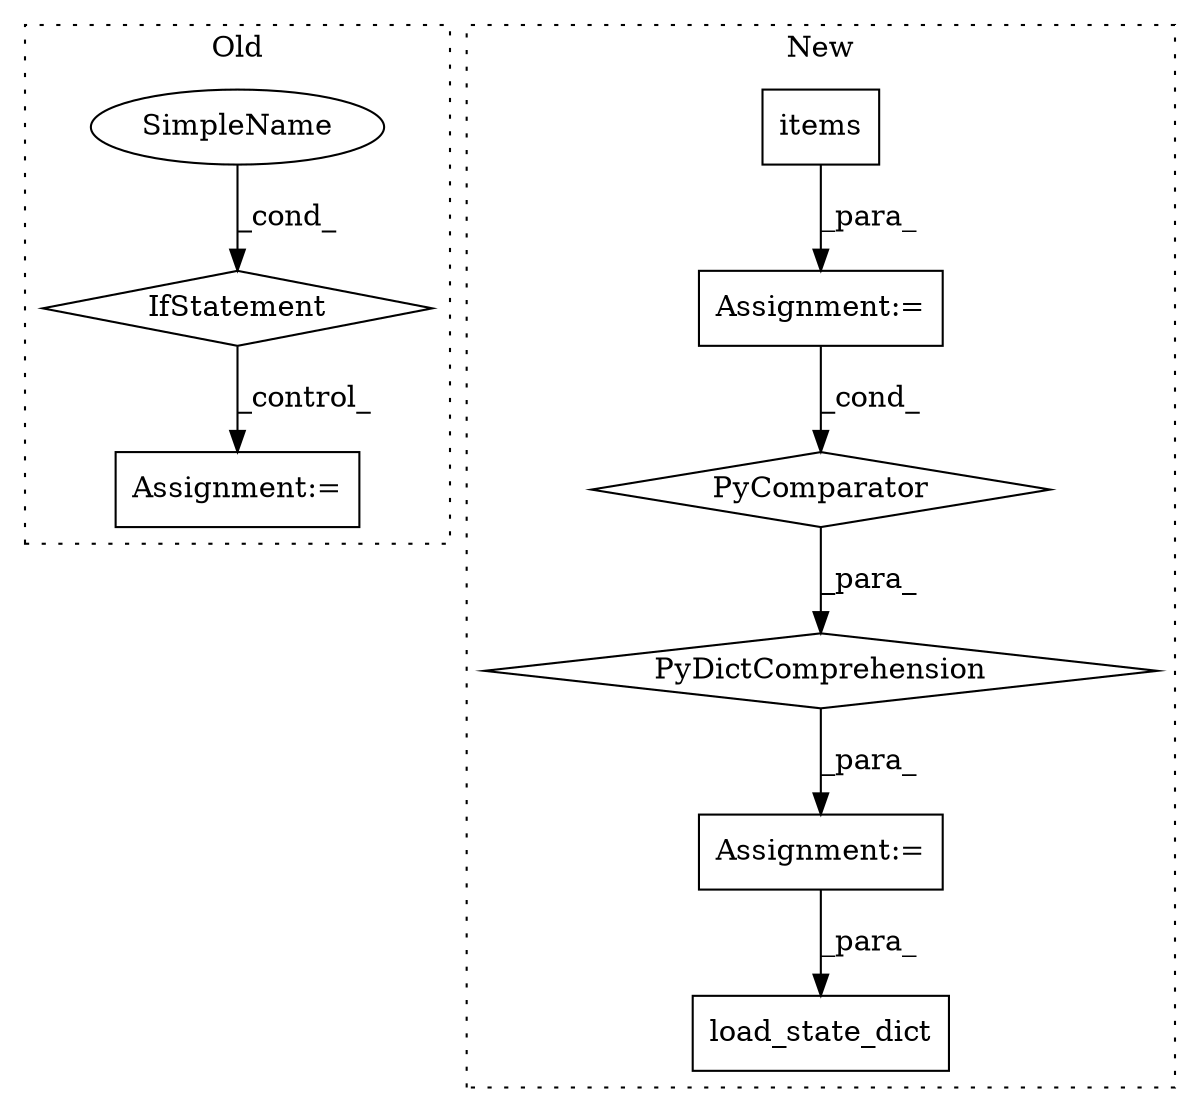 digraph G {
subgraph cluster0 {
1 [label="IfStatement" a="25" s="4233,4248" l="4,2" shape="diamond"];
5 [label="Assignment:=" a="7" s="4263" l="1" shape="box"];
6 [label="SimpleName" a="42" s="" l="" shape="ellipse"];
label = "Old";
style="dotted";
}
subgraph cluster1 {
2 [label="PyDictComprehension" a="110" s="4437" l="160" shape="diamond"];
3 [label="PyComparator" a="113" s="4541" l="48" shape="diamond"];
4 [label="Assignment:=" a="7" s="4541" l="48" shape="box"];
7 [label="Assignment:=" a="7" s="4425" l="12" shape="box"];
8 [label="load_state_dict" a="32" s="4603,4629" l="16,1" shape="box"];
9 [label="items" a="32" s="4573" l="7" shape="box"];
label = "New";
style="dotted";
}
1 -> 5 [label="_control_"];
2 -> 7 [label="_para_"];
3 -> 2 [label="_para_"];
4 -> 3 [label="_cond_"];
6 -> 1 [label="_cond_"];
7 -> 8 [label="_para_"];
9 -> 4 [label="_para_"];
}
